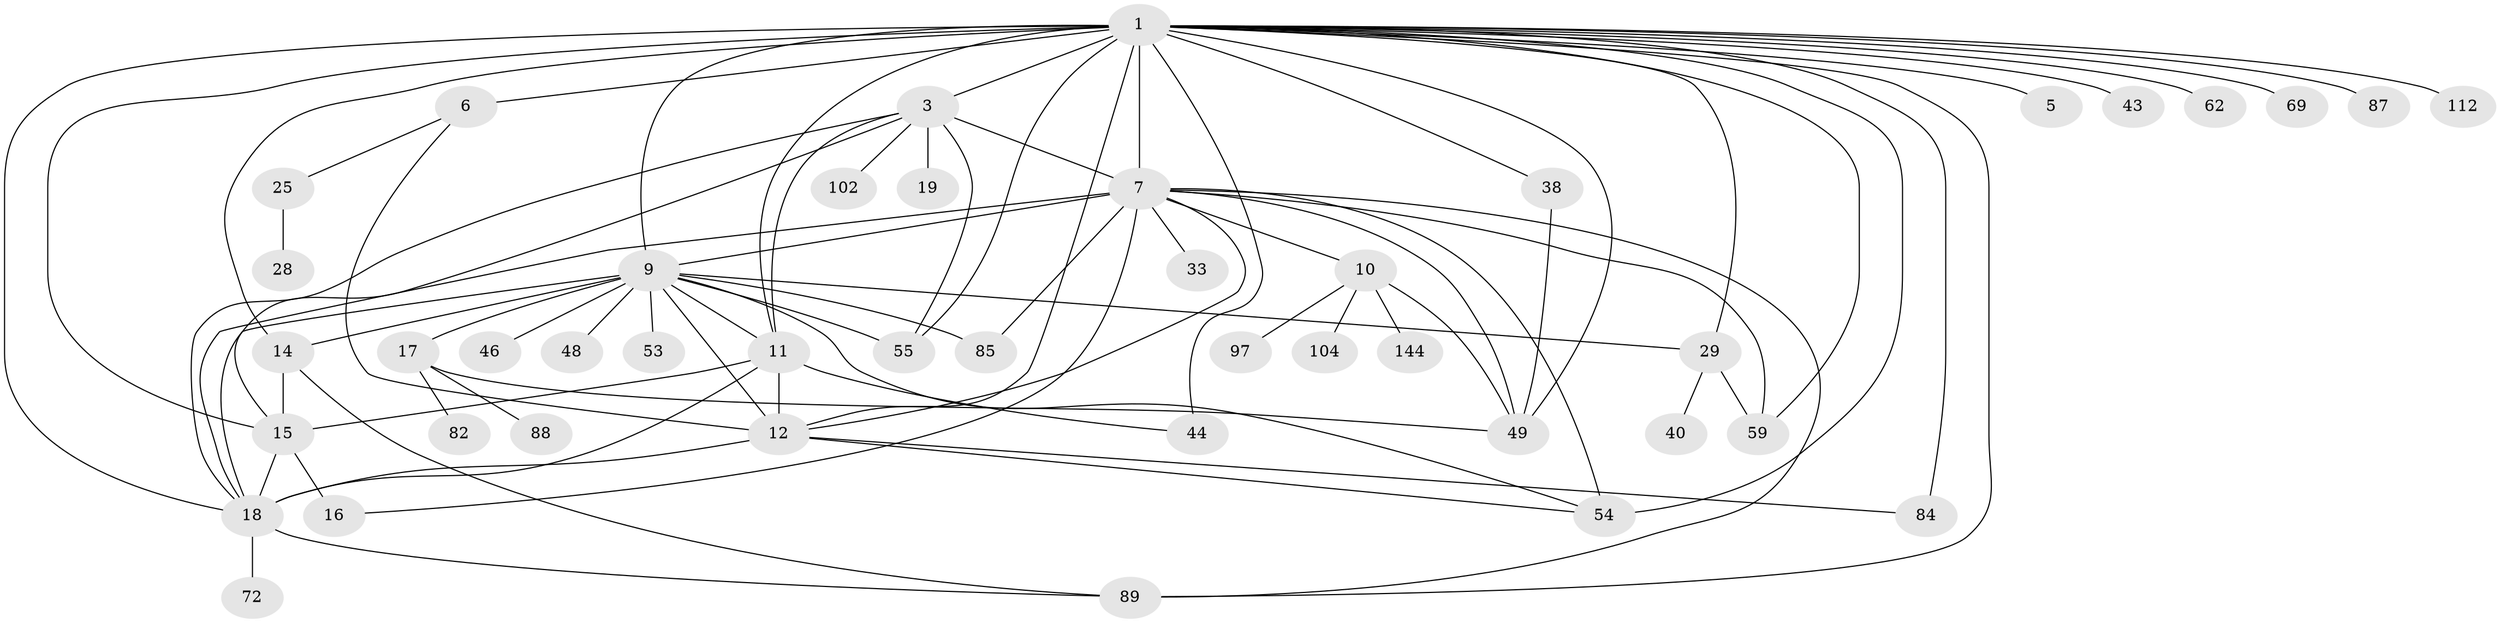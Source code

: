 // original degree distribution, {10: 0.013422818791946308, 24: 0.006711409395973154, 15: 0.006711409395973154, 11: 0.013422818791946308, 1: 0.4697986577181208, 4: 0.06711409395973154, 16: 0.006711409395973154, 6: 0.026845637583892617, 14: 0.006711409395973154, 5: 0.03355704697986577, 9: 0.006711409395973154, 3: 0.08053691275167785, 8: 0.020134228187919462, 2: 0.2348993288590604, 7: 0.006711409395973154}
// Generated by graph-tools (version 1.1) at 2025/18/03/04/25 18:18:14]
// undirected, 44 vertices, 80 edges
graph export_dot {
graph [start="1"]
  node [color=gray90,style=filled];
  1 [super="+4+2"];
  3 [super="+66+65+120+126+145+129+32+56+13+37"];
  5;
  6;
  7 [super="+71+8+135+138+94"];
  9 [super="+36+27+100+98+115+21"];
  10;
  11 [super="+58+105+70+77"];
  12 [super="+23+67+116+109+92+31+63"];
  14;
  15 [super="+45+68+99+137"];
  16 [super="+34+52"];
  17 [super="+39"];
  18 [super="+51+30+113+75+80+26+74"];
  19;
  25;
  28;
  29 [super="+142"];
  33;
  38;
  40 [super="+108"];
  43;
  44;
  46;
  48;
  49 [super="+118+86"];
  53;
  54 [super="+61+148+83"];
  55 [super="+79+110+128"];
  59 [super="+76"];
  62;
  69 [super="+93"];
  72;
  82;
  84;
  85;
  87;
  88;
  89 [super="+122+91"];
  97;
  102;
  104;
  112;
  144;
  1 -- 3 [weight=2];
  1 -- 5;
  1 -- 6 [weight=2];
  1 -- 59 [weight=2];
  1 -- 84;
  1 -- 43;
  1 -- 11 [weight=2];
  1 -- 112;
  1 -- 87;
  1 -- 89;
  1 -- 54;
  1 -- 55;
  1 -- 18 [weight=2];
  1 -- 9 [weight=4];
  1 -- 69;
  1 -- 12;
  1 -- 14;
  1 -- 15 [weight=2];
  1 -- 29;
  1 -- 38;
  1 -- 44;
  1 -- 49;
  1 -- 62;
  1 -- 7 [weight=4];
  3 -- 7;
  3 -- 18;
  3 -- 19;
  3 -- 102;
  3 -- 11;
  3 -- 55;
  3 -- 15;
  6 -- 25;
  6 -- 12;
  7 -- 10;
  7 -- 12;
  7 -- 54 [weight=2];
  7 -- 85;
  7 -- 18;
  7 -- 59;
  7 -- 49;
  7 -- 9 [weight=2];
  7 -- 16 [weight=2];
  7 -- 33;
  7 -- 89;
  9 -- 14;
  9 -- 17;
  9 -- 53;
  9 -- 85;
  9 -- 54;
  9 -- 12;
  9 -- 46;
  9 -- 48;
  9 -- 18;
  9 -- 55 [weight=2];
  9 -- 29;
  9 -- 11;
  10 -- 97;
  10 -- 104;
  10 -- 144;
  10 -- 49;
  11 -- 15;
  11 -- 44;
  11 -- 18 [weight=2];
  11 -- 12;
  12 -- 18 [weight=2];
  12 -- 84;
  12 -- 54;
  14 -- 15;
  14 -- 89;
  15 -- 16;
  15 -- 18;
  17 -- 49;
  17 -- 82;
  17 -- 88;
  18 -- 72;
  18 -- 89;
  25 -- 28;
  29 -- 40;
  29 -- 59;
  38 -- 49;
}
